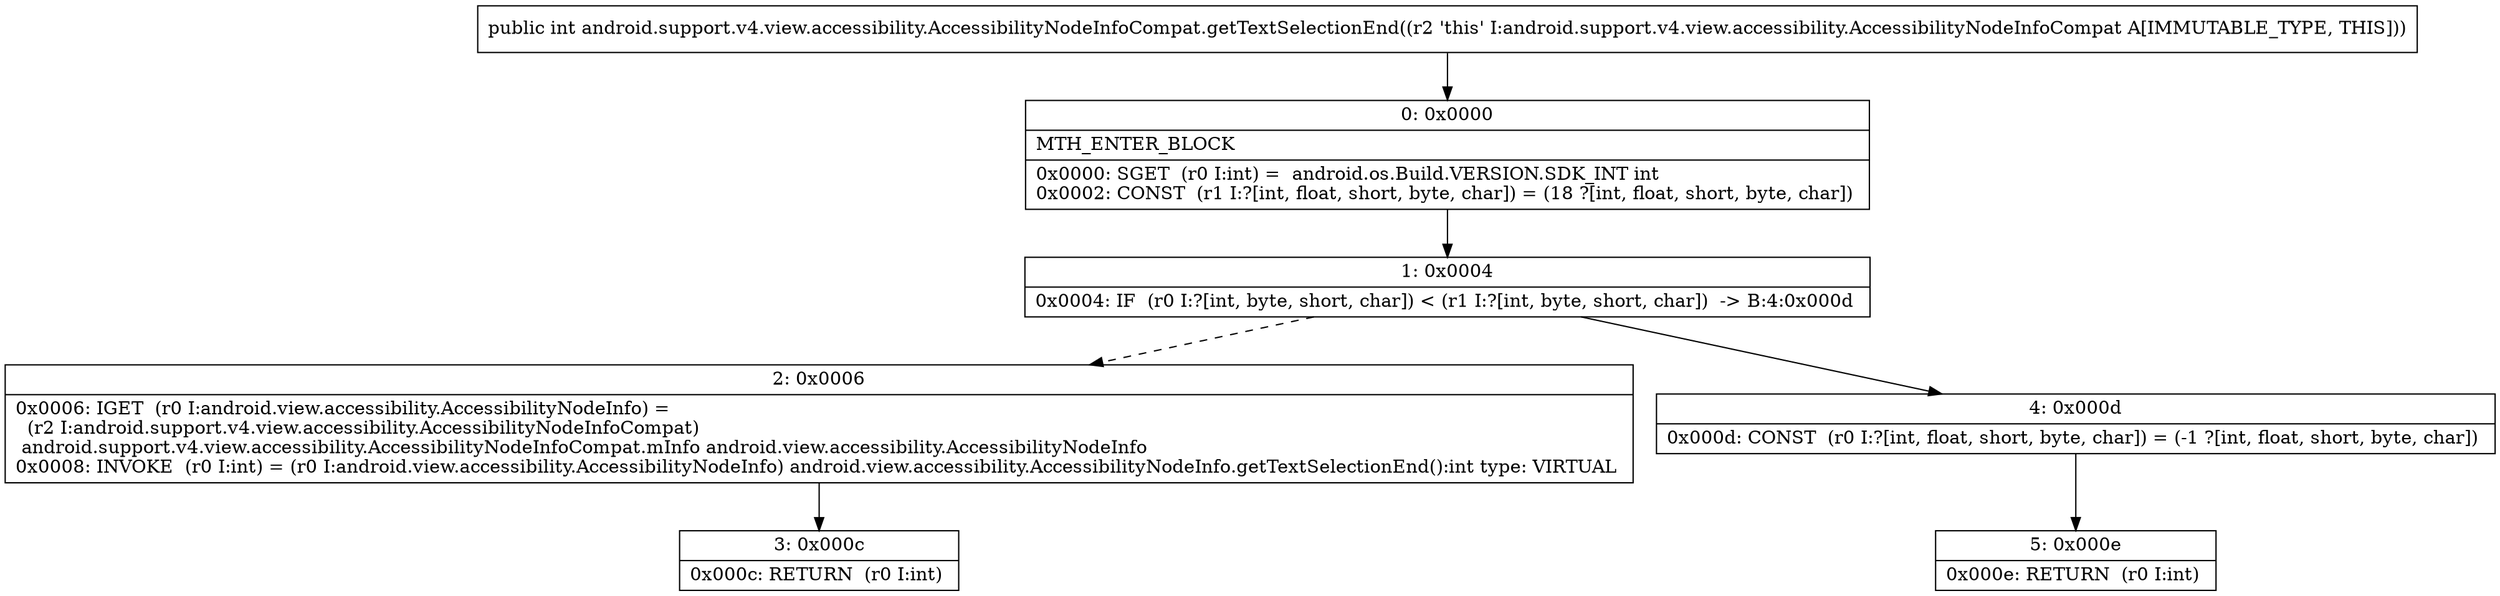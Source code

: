 digraph "CFG forandroid.support.v4.view.accessibility.AccessibilityNodeInfoCompat.getTextSelectionEnd()I" {
Node_0 [shape=record,label="{0\:\ 0x0000|MTH_ENTER_BLOCK\l|0x0000: SGET  (r0 I:int) =  android.os.Build.VERSION.SDK_INT int \l0x0002: CONST  (r1 I:?[int, float, short, byte, char]) = (18 ?[int, float, short, byte, char]) \l}"];
Node_1 [shape=record,label="{1\:\ 0x0004|0x0004: IF  (r0 I:?[int, byte, short, char]) \< (r1 I:?[int, byte, short, char])  \-\> B:4:0x000d \l}"];
Node_2 [shape=record,label="{2\:\ 0x0006|0x0006: IGET  (r0 I:android.view.accessibility.AccessibilityNodeInfo) = \l  (r2 I:android.support.v4.view.accessibility.AccessibilityNodeInfoCompat)\l android.support.v4.view.accessibility.AccessibilityNodeInfoCompat.mInfo android.view.accessibility.AccessibilityNodeInfo \l0x0008: INVOKE  (r0 I:int) = (r0 I:android.view.accessibility.AccessibilityNodeInfo) android.view.accessibility.AccessibilityNodeInfo.getTextSelectionEnd():int type: VIRTUAL \l}"];
Node_3 [shape=record,label="{3\:\ 0x000c|0x000c: RETURN  (r0 I:int) \l}"];
Node_4 [shape=record,label="{4\:\ 0x000d|0x000d: CONST  (r0 I:?[int, float, short, byte, char]) = (\-1 ?[int, float, short, byte, char]) \l}"];
Node_5 [shape=record,label="{5\:\ 0x000e|0x000e: RETURN  (r0 I:int) \l}"];
MethodNode[shape=record,label="{public int android.support.v4.view.accessibility.AccessibilityNodeInfoCompat.getTextSelectionEnd((r2 'this' I:android.support.v4.view.accessibility.AccessibilityNodeInfoCompat A[IMMUTABLE_TYPE, THIS])) }"];
MethodNode -> Node_0;
Node_0 -> Node_1;
Node_1 -> Node_2[style=dashed];
Node_1 -> Node_4;
Node_2 -> Node_3;
Node_4 -> Node_5;
}

